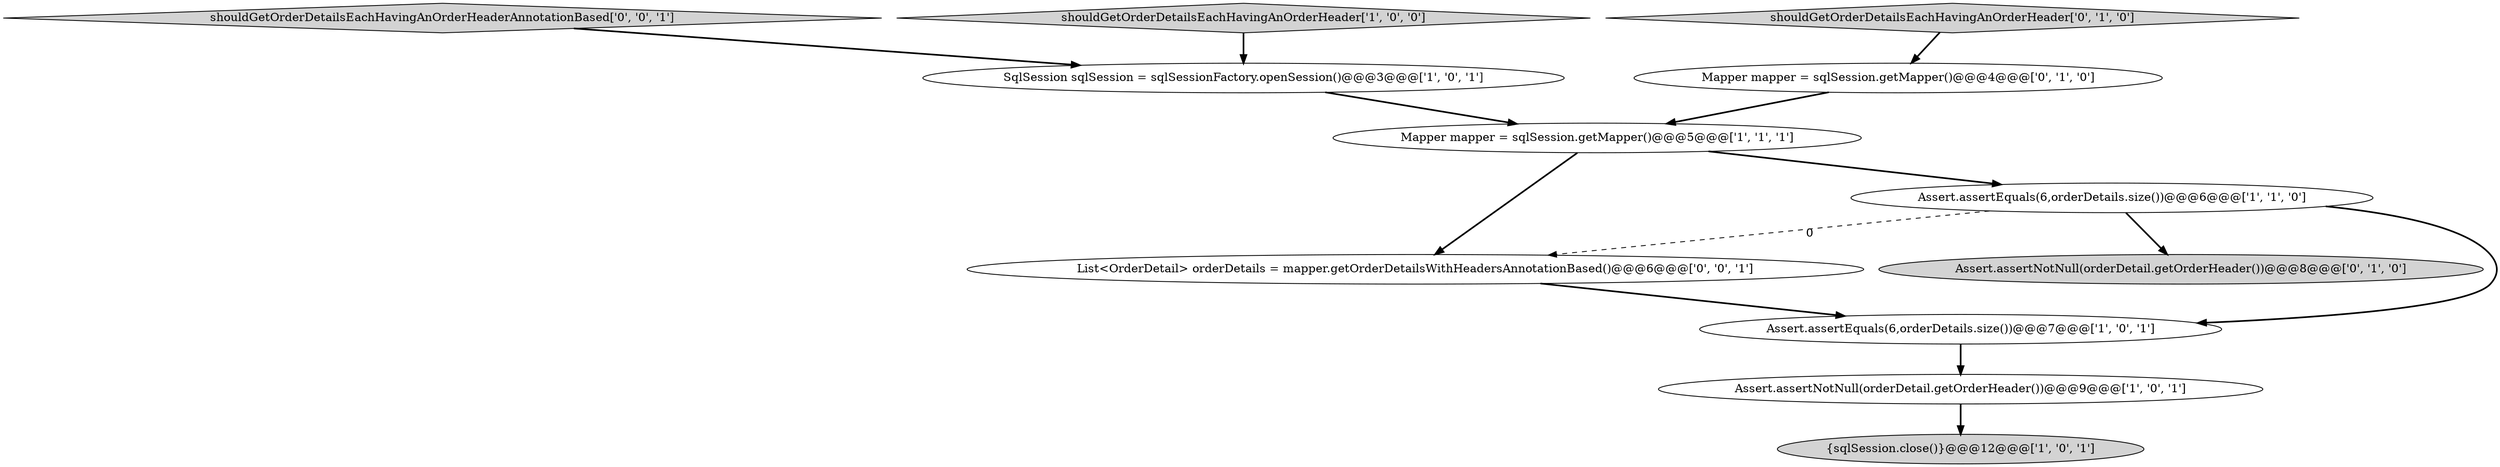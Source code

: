 digraph {
1 [style = filled, label = "Mapper mapper = sqlSession.getMapper()@@@5@@@['1', '1', '1']", fillcolor = white, shape = ellipse image = "AAA0AAABBB1BBB"];
11 [style = filled, label = "List<OrderDetail> orderDetails = mapper.getOrderDetailsWithHeadersAnnotationBased()@@@6@@@['0', '0', '1']", fillcolor = white, shape = ellipse image = "AAA0AAABBB3BBB"];
10 [style = filled, label = "shouldGetOrderDetailsEachHavingAnOrderHeaderAnnotationBased['0', '0', '1']", fillcolor = lightgray, shape = diamond image = "AAA0AAABBB3BBB"];
2 [style = filled, label = "Assert.assertNotNull(orderDetail.getOrderHeader())@@@9@@@['1', '0', '1']", fillcolor = white, shape = ellipse image = "AAA0AAABBB1BBB"];
7 [style = filled, label = "Assert.assertNotNull(orderDetail.getOrderHeader())@@@8@@@['0', '1', '0']", fillcolor = lightgray, shape = ellipse image = "AAA0AAABBB2BBB"];
5 [style = filled, label = "SqlSession sqlSession = sqlSessionFactory.openSession()@@@3@@@['1', '0', '1']", fillcolor = white, shape = ellipse image = "AAA0AAABBB1BBB"];
3 [style = filled, label = "Assert.assertEquals(6,orderDetails.size())@@@7@@@['1', '0', '1']", fillcolor = white, shape = ellipse image = "AAA0AAABBB1BBB"];
6 [style = filled, label = "Assert.assertEquals(6,orderDetails.size())@@@6@@@['1', '1', '0']", fillcolor = white, shape = ellipse image = "AAA0AAABBB1BBB"];
4 [style = filled, label = "{sqlSession.close()}@@@12@@@['1', '0', '1']", fillcolor = lightgray, shape = ellipse image = "AAA0AAABBB1BBB"];
9 [style = filled, label = "shouldGetOrderDetailsEachHavingAnOrderHeader['0', '1', '0']", fillcolor = lightgray, shape = diamond image = "AAA0AAABBB2BBB"];
8 [style = filled, label = "Mapper mapper = sqlSession.getMapper()@@@4@@@['0', '1', '0']", fillcolor = white, shape = ellipse image = "AAA0AAABBB2BBB"];
0 [style = filled, label = "shouldGetOrderDetailsEachHavingAnOrderHeader['1', '0', '0']", fillcolor = lightgray, shape = diamond image = "AAA0AAABBB1BBB"];
8->1 [style = bold, label=""];
6->3 [style = bold, label=""];
5->1 [style = bold, label=""];
1->6 [style = bold, label=""];
10->5 [style = bold, label=""];
3->2 [style = bold, label=""];
6->7 [style = bold, label=""];
9->8 [style = bold, label=""];
11->3 [style = bold, label=""];
2->4 [style = bold, label=""];
1->11 [style = bold, label=""];
0->5 [style = bold, label=""];
6->11 [style = dashed, label="0"];
}
